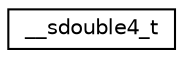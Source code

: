 digraph "Graphical Class Hierarchy"
{
  edge [fontname="Helvetica",fontsize="10",labelfontname="Helvetica",labelfontsize="10"];
  node [fontname="Helvetica",fontsize="10",shape=record];
  rankdir="LR";
  Node1 [label="__sdouble4_t",height=0.2,width=0.4,color="black", fillcolor="white", style="filled",URL="$struct____sdouble4__t.html"];
}
